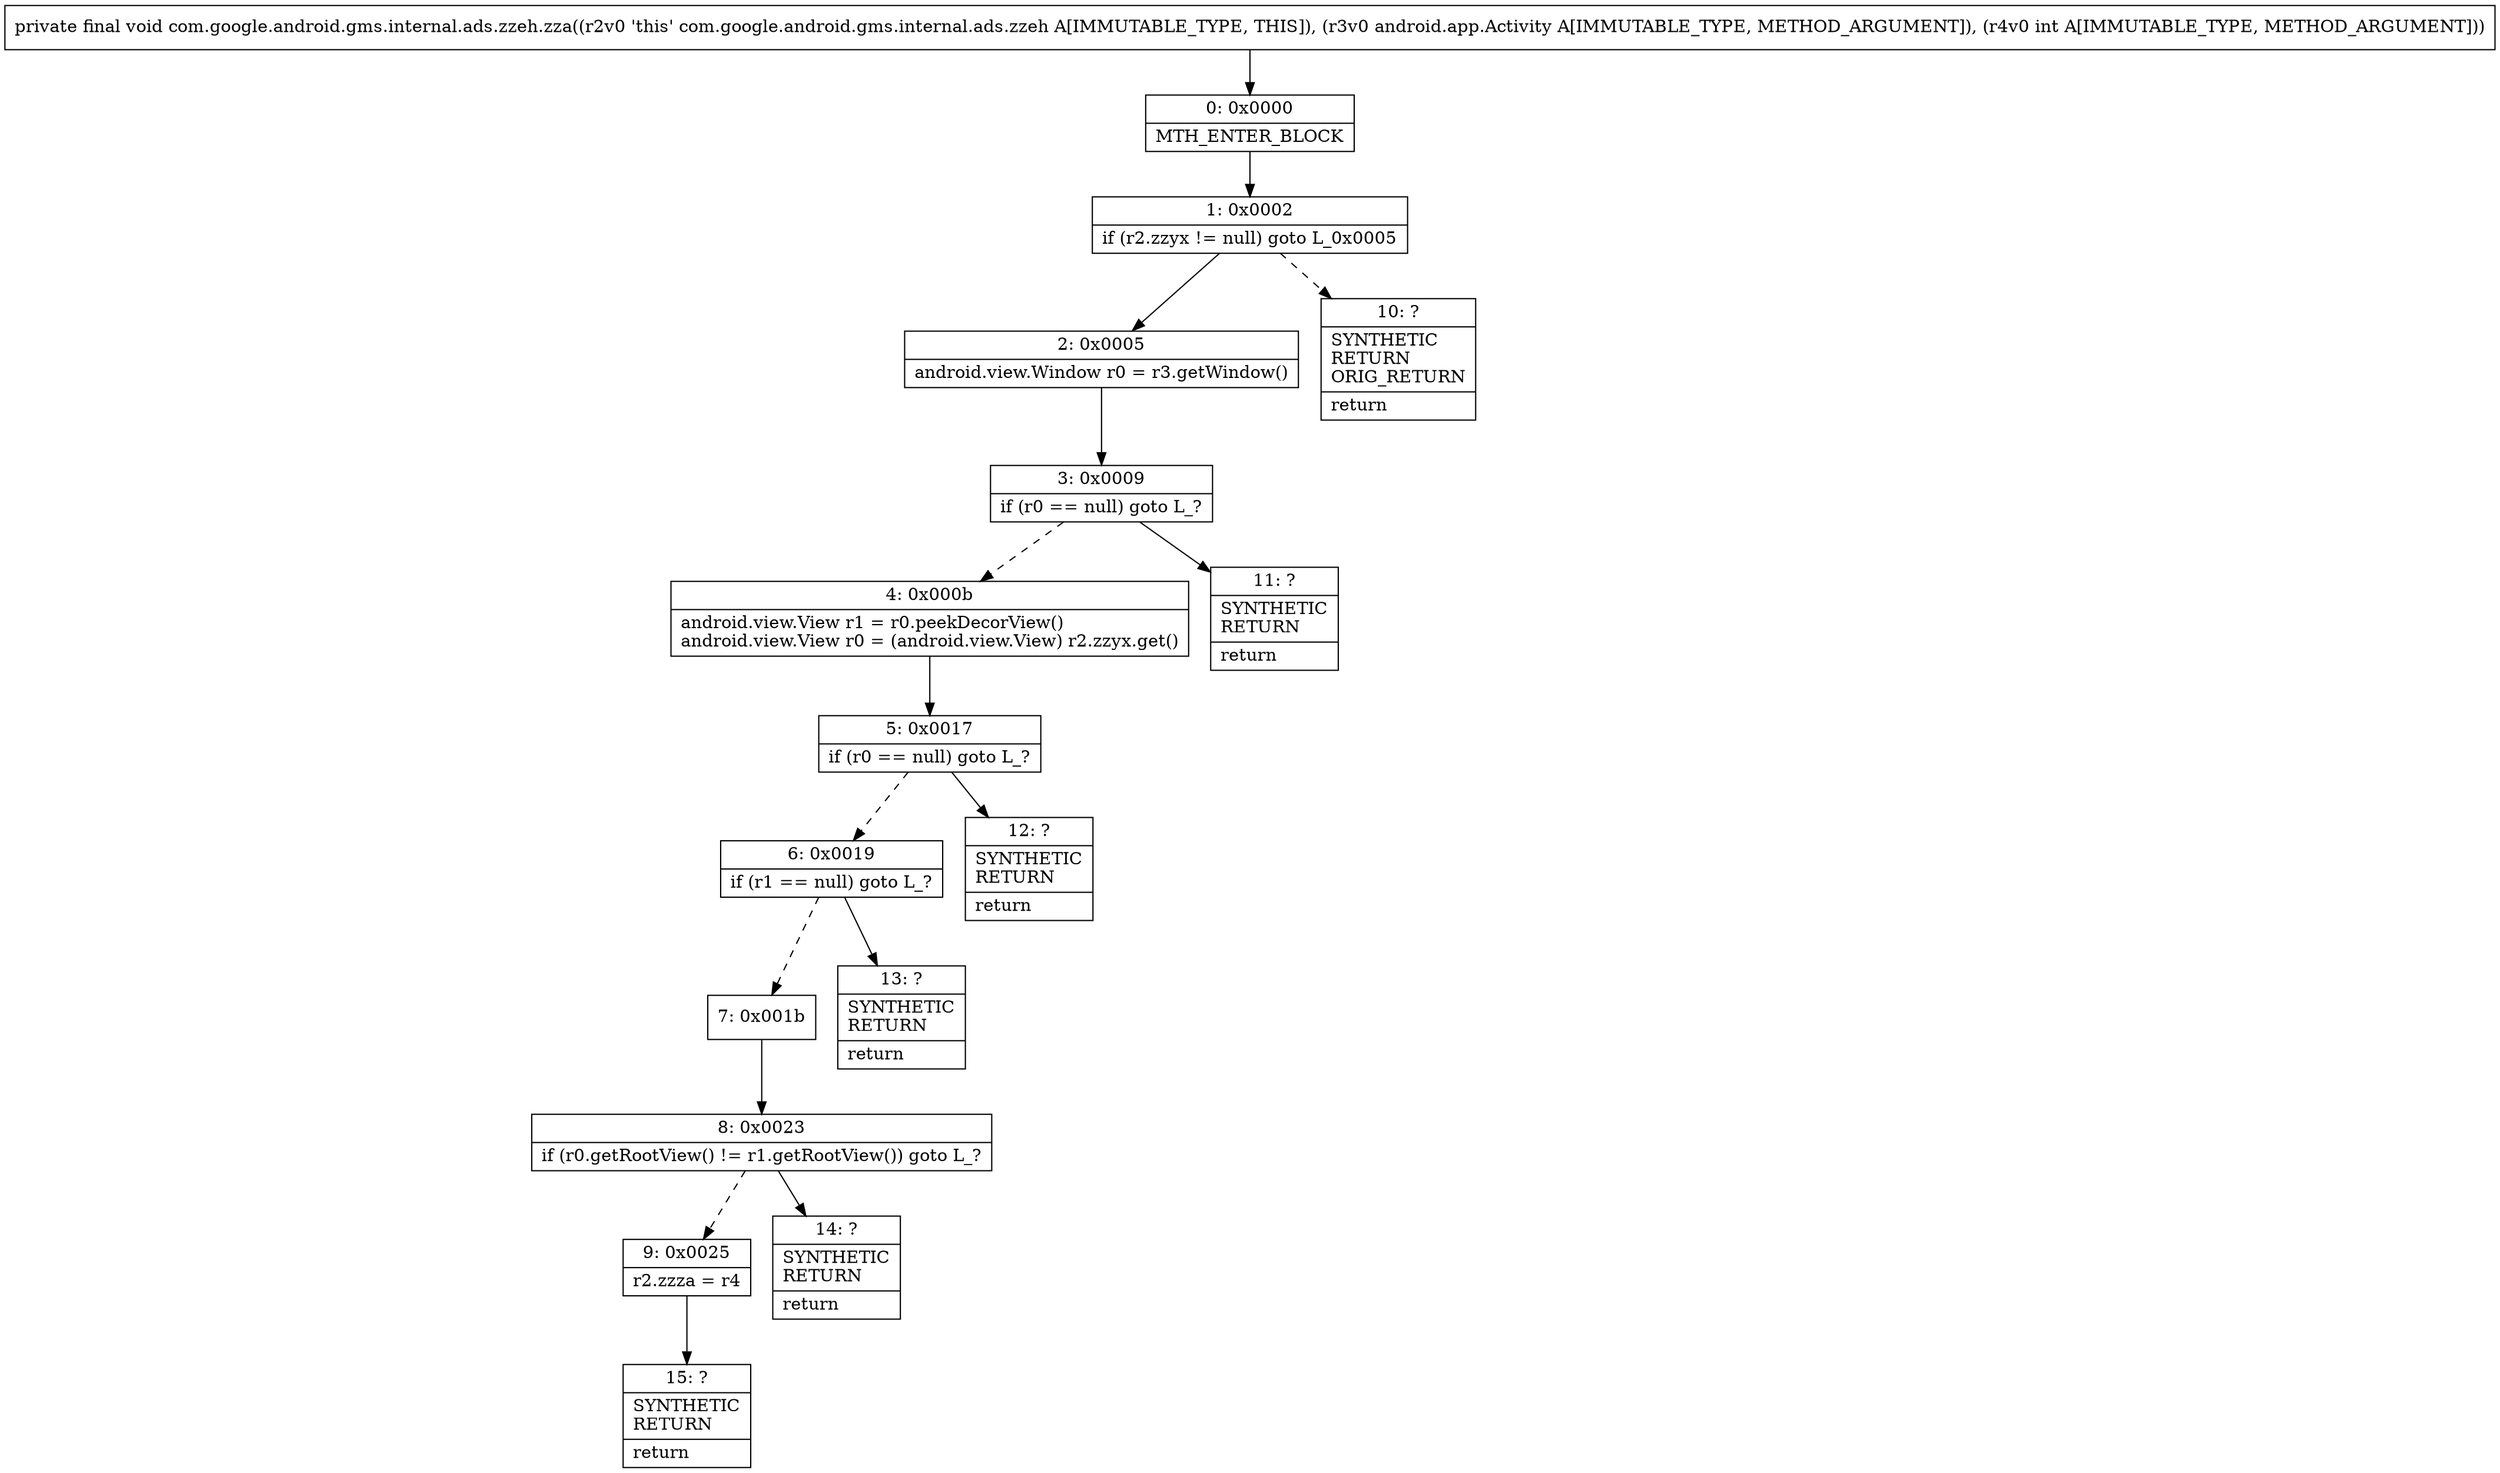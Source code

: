digraph "CFG forcom.google.android.gms.internal.ads.zzeh.zza(Landroid\/app\/Activity;I)V" {
Node_0 [shape=record,label="{0\:\ 0x0000|MTH_ENTER_BLOCK\l}"];
Node_1 [shape=record,label="{1\:\ 0x0002|if (r2.zzyx != null) goto L_0x0005\l}"];
Node_2 [shape=record,label="{2\:\ 0x0005|android.view.Window r0 = r3.getWindow()\l}"];
Node_3 [shape=record,label="{3\:\ 0x0009|if (r0 == null) goto L_?\l}"];
Node_4 [shape=record,label="{4\:\ 0x000b|android.view.View r1 = r0.peekDecorView()\landroid.view.View r0 = (android.view.View) r2.zzyx.get()\l}"];
Node_5 [shape=record,label="{5\:\ 0x0017|if (r0 == null) goto L_?\l}"];
Node_6 [shape=record,label="{6\:\ 0x0019|if (r1 == null) goto L_?\l}"];
Node_7 [shape=record,label="{7\:\ 0x001b}"];
Node_8 [shape=record,label="{8\:\ 0x0023|if (r0.getRootView() != r1.getRootView()) goto L_?\l}"];
Node_9 [shape=record,label="{9\:\ 0x0025|r2.zzza = r4\l}"];
Node_10 [shape=record,label="{10\:\ ?|SYNTHETIC\lRETURN\lORIG_RETURN\l|return\l}"];
Node_11 [shape=record,label="{11\:\ ?|SYNTHETIC\lRETURN\l|return\l}"];
Node_12 [shape=record,label="{12\:\ ?|SYNTHETIC\lRETURN\l|return\l}"];
Node_13 [shape=record,label="{13\:\ ?|SYNTHETIC\lRETURN\l|return\l}"];
Node_14 [shape=record,label="{14\:\ ?|SYNTHETIC\lRETURN\l|return\l}"];
Node_15 [shape=record,label="{15\:\ ?|SYNTHETIC\lRETURN\l|return\l}"];
MethodNode[shape=record,label="{private final void com.google.android.gms.internal.ads.zzeh.zza((r2v0 'this' com.google.android.gms.internal.ads.zzeh A[IMMUTABLE_TYPE, THIS]), (r3v0 android.app.Activity A[IMMUTABLE_TYPE, METHOD_ARGUMENT]), (r4v0 int A[IMMUTABLE_TYPE, METHOD_ARGUMENT])) }"];
MethodNode -> Node_0;
Node_0 -> Node_1;
Node_1 -> Node_2;
Node_1 -> Node_10[style=dashed];
Node_2 -> Node_3;
Node_3 -> Node_4[style=dashed];
Node_3 -> Node_11;
Node_4 -> Node_5;
Node_5 -> Node_6[style=dashed];
Node_5 -> Node_12;
Node_6 -> Node_7[style=dashed];
Node_6 -> Node_13;
Node_7 -> Node_8;
Node_8 -> Node_9[style=dashed];
Node_8 -> Node_14;
Node_9 -> Node_15;
}

